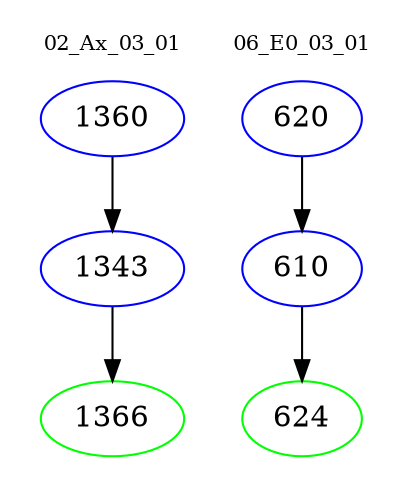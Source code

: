 digraph{
subgraph cluster_0 {
color = white
label = "02_Ax_03_01";
fontsize=10;
T0_1360 [label="1360", color="blue"]
T0_1360 -> T0_1343 [color="black"]
T0_1343 [label="1343", color="blue"]
T0_1343 -> T0_1366 [color="black"]
T0_1366 [label="1366", color="green"]
}
subgraph cluster_1 {
color = white
label = "06_E0_03_01";
fontsize=10;
T1_620 [label="620", color="blue"]
T1_620 -> T1_610 [color="black"]
T1_610 [label="610", color="blue"]
T1_610 -> T1_624 [color="black"]
T1_624 [label="624", color="green"]
}
}
